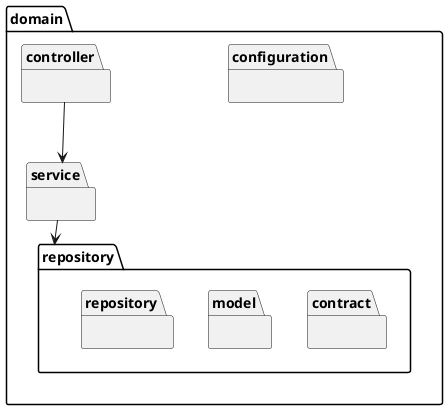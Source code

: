 @startuml
package domain {
    package configuration {}
    package controller {}
    package repository {
        package contract {}
        package model {}
        package repository {}
    }
    package service {}
}

domain.controller --> domain.service
domain.service --> domain.repository

@enduml